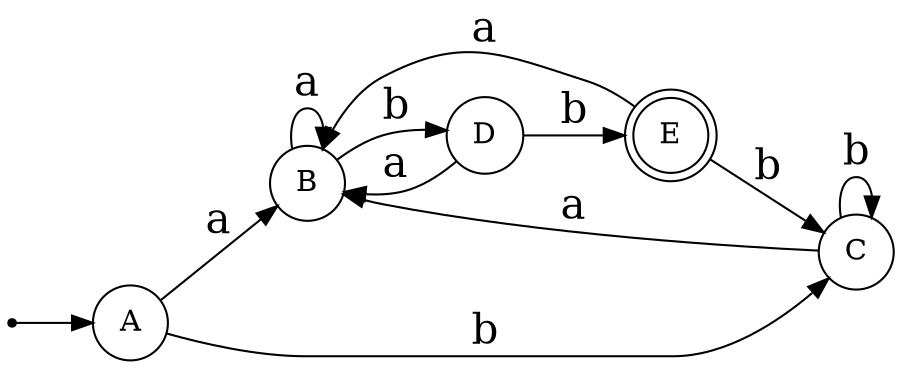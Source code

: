 #
# AFD para (a|b)*abb
#
digraph {
  rankdir=LR;
  margin=0;
  compound=true;

  start [shape = point, pos = "-1,0!"];
  node [shape = circle];
  A [ pos = "0,0!"];
  B [ pos = "2,0!"];
  C [ pos = "2,2!"];
  D [ pos = "4,0!"];
  node [shape = doublecircle];
  E [ pos = "6,0!"];

  edge [fontsize = "20pt"];

  start -> A;
  A -> B [ label = "a"];
  A -> C [ label = "b"];
  B -> B [ label = "a"];
  B -> D [ label = "b"];
  C -> B [ label = "a"];
  C -> C [ label = "b"];
  D -> B [ label = "a"];
  D -> E [ label = "b"];
  E -> B [ label = "a"];
  E -> C [ label = "b"];
}